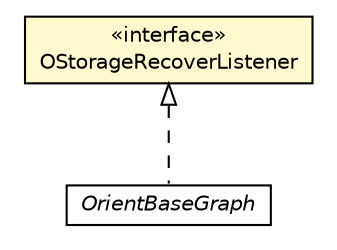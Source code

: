 #!/usr/local/bin/dot
#
# Class diagram 
# Generated by UMLGraph version R5_6-24-gf6e263 (http://www.umlgraph.org/)
#

digraph G {
	edge [fontname="Helvetica",fontsize=10,labelfontname="Helvetica",labelfontsize=10];
	node [fontname="Helvetica",fontsize=10,shape=plaintext];
	nodesep=0.25;
	ranksep=0.5;
	// com.orientechnologies.orient.core.storage.impl.local.OStorageRecoverListener
	c6975031 [label=<<table title="com.orientechnologies.orient.core.storage.impl.local.OStorageRecoverListener" border="0" cellborder="1" cellspacing="0" cellpadding="2" port="p" bgcolor="lemonChiffon" href="./OStorageRecoverListener.html">
		<tr><td><table border="0" cellspacing="0" cellpadding="1">
<tr><td align="center" balign="center"> &#171;interface&#187; </td></tr>
<tr><td align="center" balign="center"> OStorageRecoverListener </td></tr>
		</table></td></tr>
		</table>>, URL="./OStorageRecoverListener.html", fontname="Helvetica", fontcolor="black", fontsize=10.0];
	// com.tinkerpop.blueprints.impls.orient.OrientBaseGraph
	c6976071 [label=<<table title="com.tinkerpop.blueprints.impls.orient.OrientBaseGraph" border="0" cellborder="1" cellspacing="0" cellpadding="2" port="p" href="../../../../../../tinkerpop/blueprints/impls/orient/OrientBaseGraph.html">
		<tr><td><table border="0" cellspacing="0" cellpadding="1">
<tr><td align="center" balign="center"><font face="Helvetica-Oblique"> OrientBaseGraph </font></td></tr>
		</table></td></tr>
		</table>>, URL="../../../../../../tinkerpop/blueprints/impls/orient/OrientBaseGraph.html", fontname="Helvetica", fontcolor="black", fontsize=10.0];
	//com.tinkerpop.blueprints.impls.orient.OrientBaseGraph implements com.orientechnologies.orient.core.storage.impl.local.OStorageRecoverListener
	c6975031:p -> c6976071:p [dir=back,arrowtail=empty,style=dashed];
}

